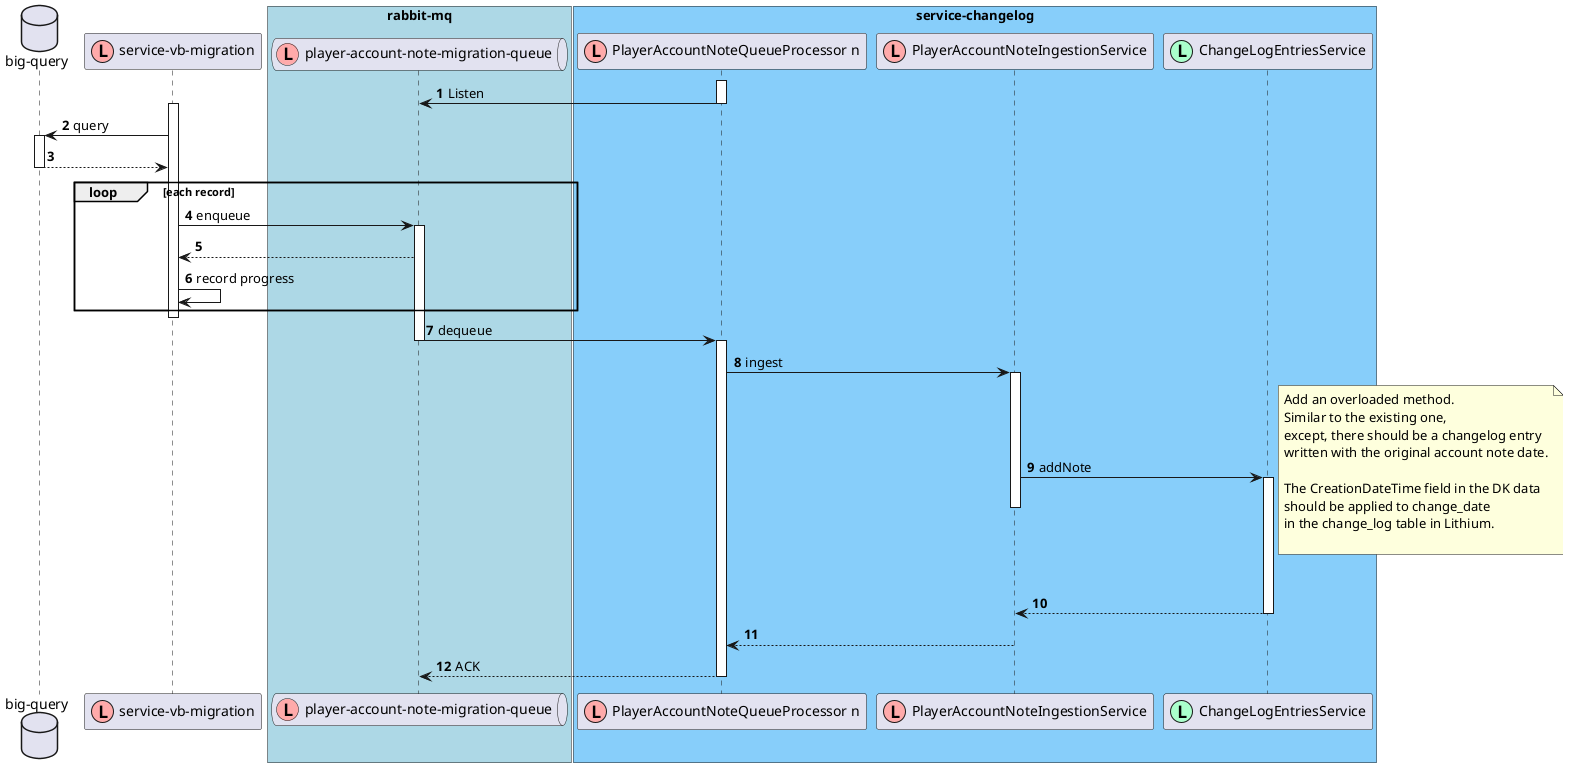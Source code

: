 [plantuml]
----
@startuml

!define p(name, alias) participant "name" as alias << (L,#AAFFCC) >>
!define pn(name, alias) participant "name" as alias << (L,#FFAAAA) >>
!define q(name, alias) queue "name" as alias << (L,#AAFFCC) >>
!define qn(name, alias) queue "name" as alias << (L,#FFAAAA) >>

autonumber

database "big-query" as bigQuery

pn("service-vb-migration", svcVbMigration)

box "rabbit-mq" #LightBlue
qn("player-account-note-migration-queue", playerAccountNoteQueue)
end box

box "service-changelog" #LightSkyBlue
pn("PlayerAccountNoteQueueProcessor n", playerAccountNoteQueueProcessor)
pn("PlayerAccountNoteIngestionService", playerAccountNoteIngestionService)
p("ChangeLogEntriesService", changeLogEntriesService)
end box

activate playerAccountNoteQueueProcessor
playerAccountNoteQueueProcessor -> playerAccountNoteQueue: Listen
deactivate playerAccountNoteQueueProcessor

activate svcVbMigration

svcVbMigration -> bigQuery: query

activate bigQuery
bigQuery --> svcVbMigration
deactivate bigQuery

loop each record
svcVbMigration -> playerAccountNoteQueue: enqueue

activate playerAccountNoteQueue
playerAccountNoteQueue --> svcVbMigration

svcVbMigration -> svcVbMigration: record progress
end

deactivate svcVbMigration

activate playerAccountNoteQueue
playerAccountNoteQueue -> playerAccountNoteQueueProcessor: dequeue
deactivate playerAccountNoteQueue

activate playerAccountNoteQueueProcessor
playerAccountNoteQueueProcessor -> playerAccountNoteIngestionService: ingest

activate playerAccountNoteIngestionService
playerAccountNoteIngestionService -> changeLogEntriesService: addNote
activate changeLogEntriesService
note right
Add an overloaded method.
Similar to the existing one,
except, there should be a changelog entry
written with the original account note date.

The CreationDateTime field in the DK data
should be applied to change_date
in the change_log table in Lithium.

end note
deactivate playerAccountNoteIngestionService
changeLogEntriesService --> playerAccountNoteIngestionService
deactivate changeLogEntriesService
playerAccountNoteIngestionService --> playerAccountNoteQueueProcessor
deactivate playerAccountNoteIngestionService
playerAccountNoteQueueProcessor --> playerAccountNoteQueue: ACK
deactivate playerAccountNoteQueueProcessor

@enduml
----
[plantuml]
